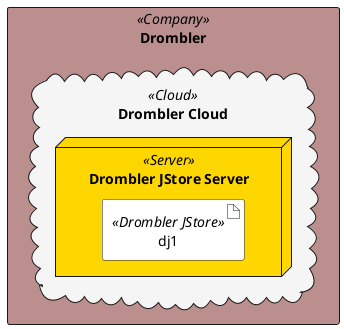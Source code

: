 @startuml

skinparam cloud {
    BackgroundColor<<Cloud>> WhiteSmoke
}

skinparam node {
    BackgroundColor<<Desktop>> YellowGreen
    BackgroundColor<<Server>> Gold
}

skinparam artifact {
    BackgroundColor<<Drombler JStore>> DarkTurqoise
    BackgroundColor<<Drombler JStore Client Agent>> LightSkyBlue
    BackgroundColor<<Drombler JStore Client>> MediumTurquoise
    BackgroundColor<<Drombler JStore Application Vendor>> DodgerBlue
    BackgroundColor<<Private Store>> DarkBlue
    BackgroundColor<<Continuous Integration Server>> Coral
}

skinparam rectangle {
    BackgroundColor<<Company>> RosyBrown
    BackgroundColor<<End-User>> BurlyWood
    BackgroundColor<<Customer>> Peru
}

rectangle Drombler <<Company>>{
    cloud "Drombler Cloud" <<Cloud>>{
        node "Drombler JStore Server" <<Server>>{
            artifact dj1 <<Drombler JStore>>
        }
    }
}


@enduml
